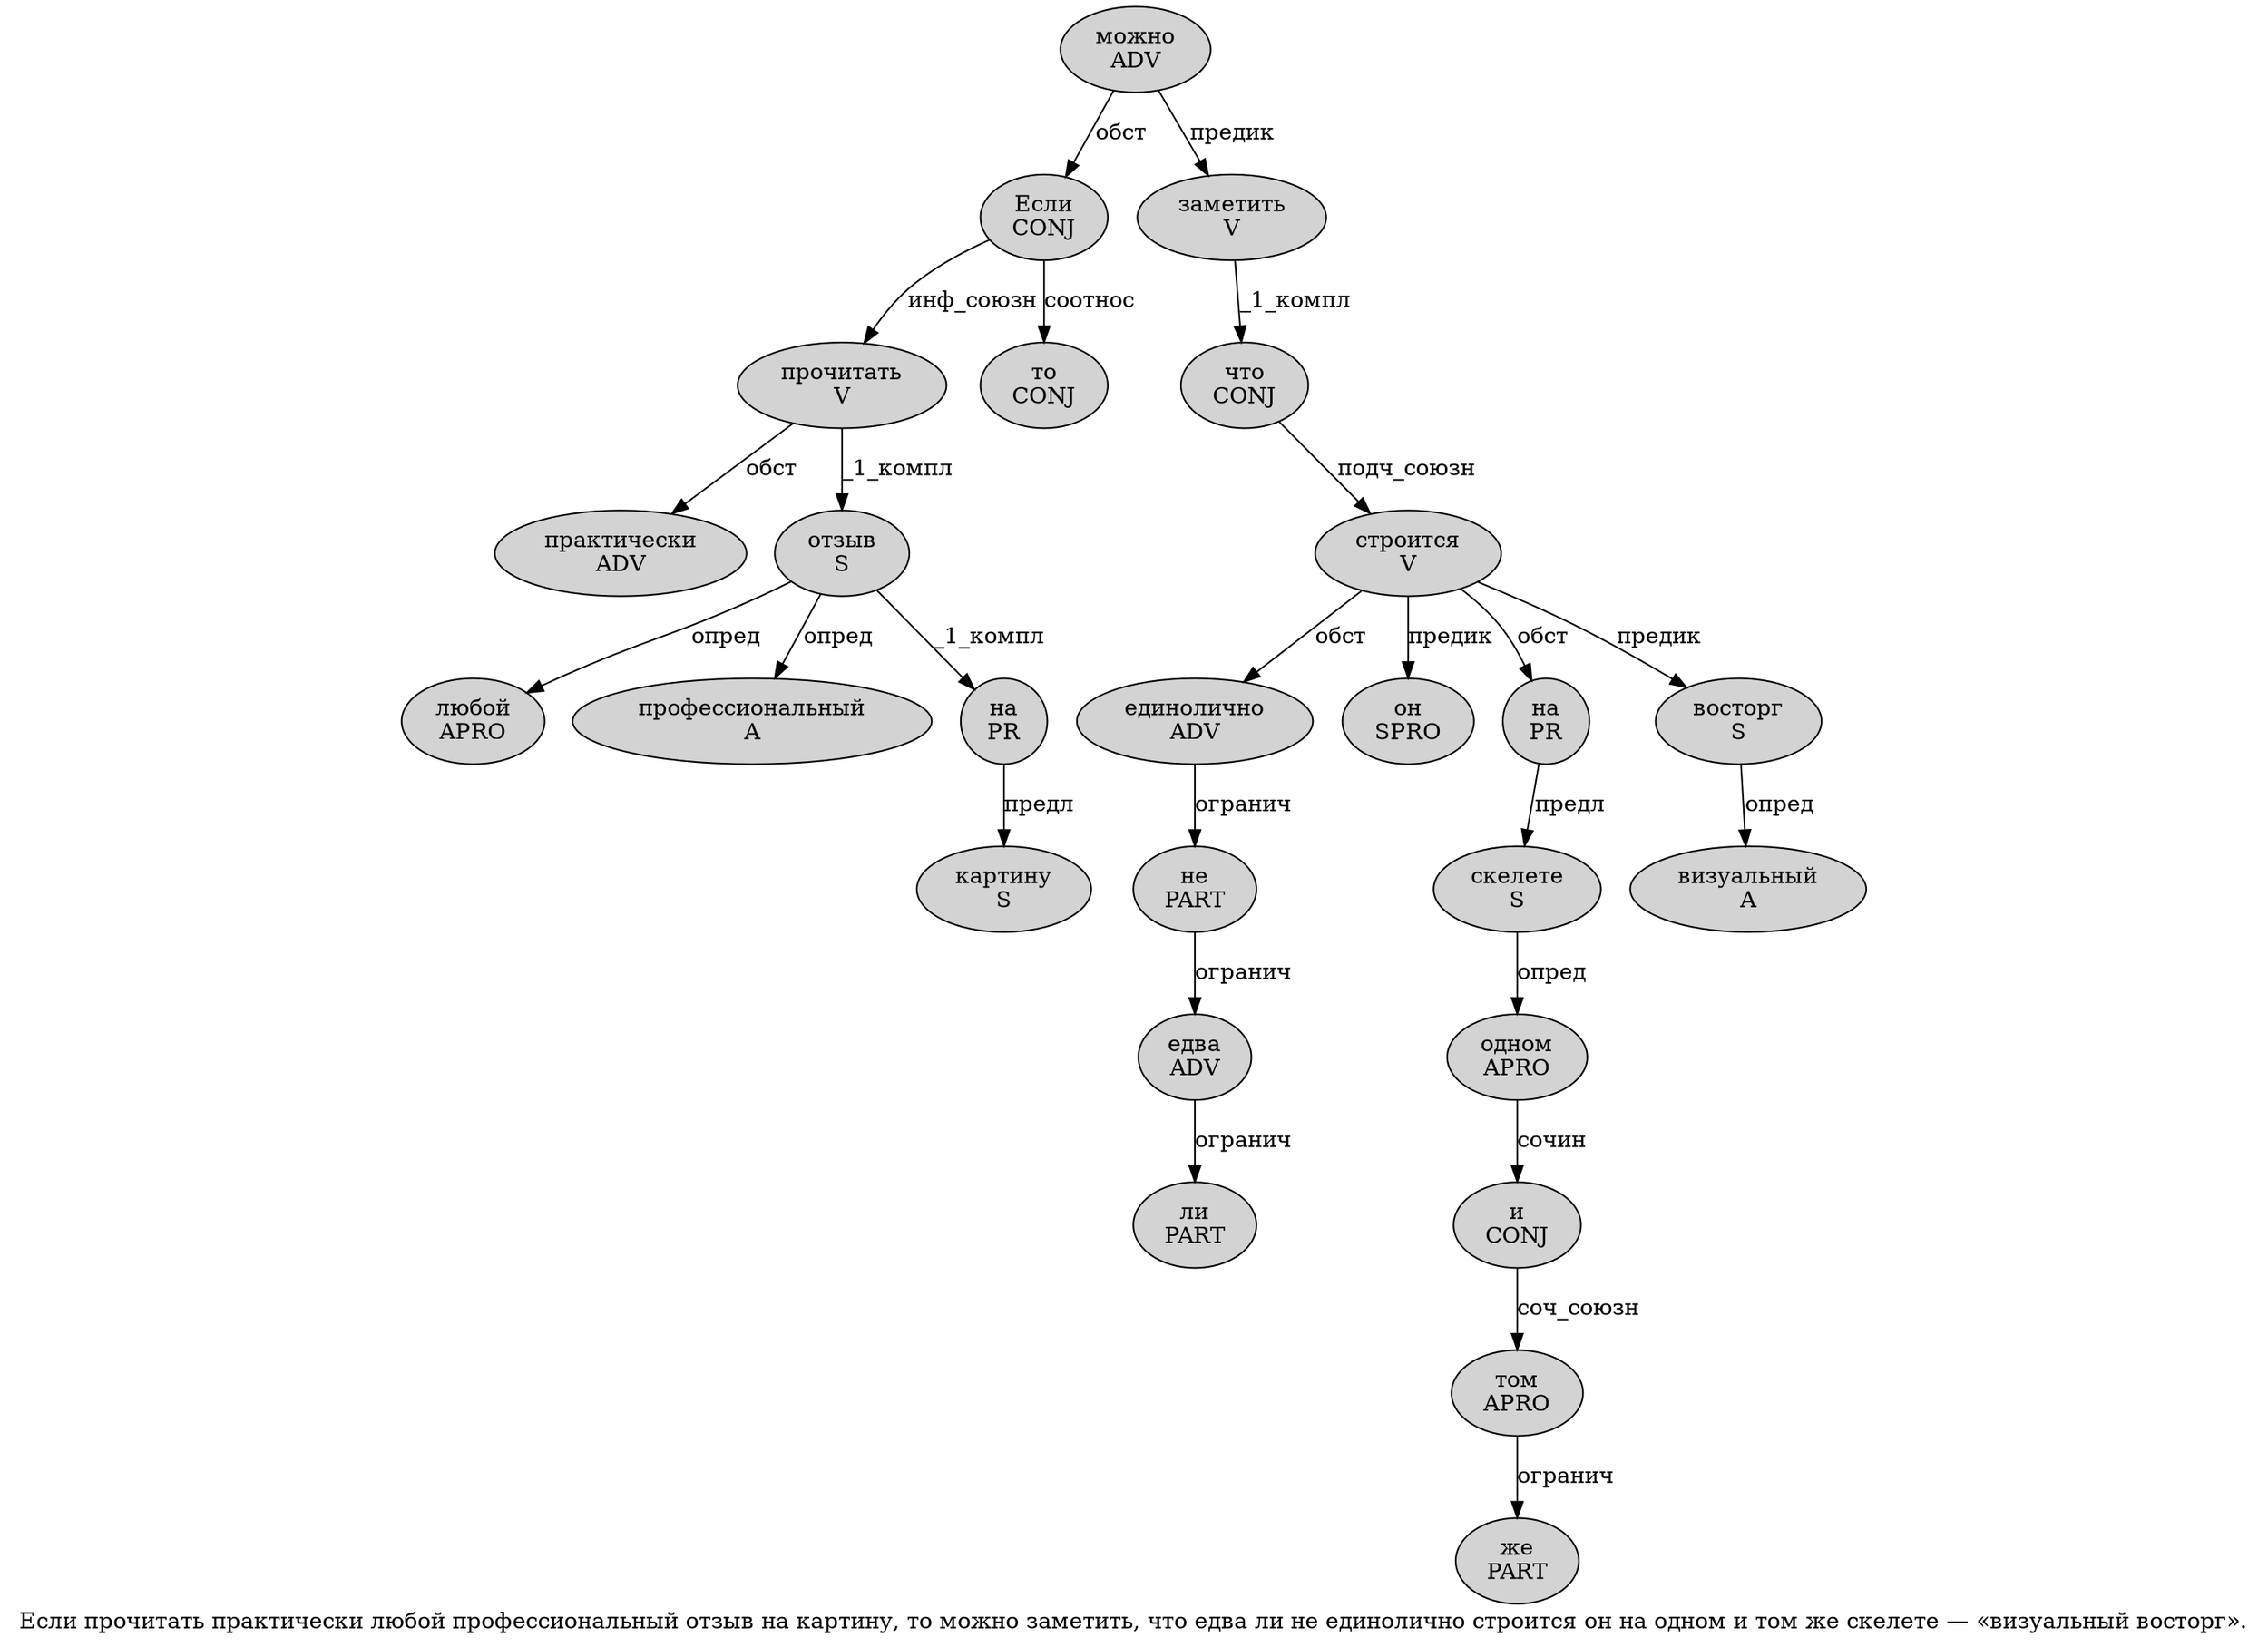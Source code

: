 digraph SENTENCE_2686 {
	graph [label="Если прочитать практически любой профессиональный отзыв на картину, то можно заметить, что едва ли не единолично строится он на одном и том же скелете — «визуальный восторг»."]
	node [style=filled]
		0 [label="Если
CONJ" color="" fillcolor=lightgray penwidth=1 shape=ellipse]
		1 [label="прочитать
V" color="" fillcolor=lightgray penwidth=1 shape=ellipse]
		2 [label="практически
ADV" color="" fillcolor=lightgray penwidth=1 shape=ellipse]
		3 [label="любой
APRO" color="" fillcolor=lightgray penwidth=1 shape=ellipse]
		4 [label="профессиональный
A" color="" fillcolor=lightgray penwidth=1 shape=ellipse]
		5 [label="отзыв
S" color="" fillcolor=lightgray penwidth=1 shape=ellipse]
		6 [label="на
PR" color="" fillcolor=lightgray penwidth=1 shape=ellipse]
		7 [label="картину
S" color="" fillcolor=lightgray penwidth=1 shape=ellipse]
		9 [label="то
CONJ" color="" fillcolor=lightgray penwidth=1 shape=ellipse]
		10 [label="можно
ADV" color="" fillcolor=lightgray penwidth=1 shape=ellipse]
		11 [label="заметить
V" color="" fillcolor=lightgray penwidth=1 shape=ellipse]
		13 [label="что
CONJ" color="" fillcolor=lightgray penwidth=1 shape=ellipse]
		14 [label="едва
ADV" color="" fillcolor=lightgray penwidth=1 shape=ellipse]
		15 [label="ли
PART" color="" fillcolor=lightgray penwidth=1 shape=ellipse]
		16 [label="не
PART" color="" fillcolor=lightgray penwidth=1 shape=ellipse]
		17 [label="единолично
ADV" color="" fillcolor=lightgray penwidth=1 shape=ellipse]
		18 [label="строится
V" color="" fillcolor=lightgray penwidth=1 shape=ellipse]
		19 [label="он
SPRO" color="" fillcolor=lightgray penwidth=1 shape=ellipse]
		20 [label="на
PR" color="" fillcolor=lightgray penwidth=1 shape=ellipse]
		21 [label="одном
APRO" color="" fillcolor=lightgray penwidth=1 shape=ellipse]
		22 [label="и
CONJ" color="" fillcolor=lightgray penwidth=1 shape=ellipse]
		23 [label="том
APRO" color="" fillcolor=lightgray penwidth=1 shape=ellipse]
		24 [label="же
PART" color="" fillcolor=lightgray penwidth=1 shape=ellipse]
		25 [label="скелете
S" color="" fillcolor=lightgray penwidth=1 shape=ellipse]
		28 [label="визуальный
A" color="" fillcolor=lightgray penwidth=1 shape=ellipse]
		29 [label="восторг
S" color="" fillcolor=lightgray penwidth=1 shape=ellipse]
			1 -> 2 [label="обст"]
			1 -> 5 [label="_1_компл"]
			17 -> 16 [label="огранич"]
			11 -> 13 [label="_1_компл"]
			16 -> 14 [label="огранич"]
			20 -> 25 [label="предл"]
			6 -> 7 [label="предл"]
			22 -> 23 [label="соч_союзн"]
			0 -> 1 [label="инф_союзн"]
			0 -> 9 [label="соотнос"]
			21 -> 22 [label="сочин"]
			23 -> 24 [label="огранич"]
			5 -> 3 [label="опред"]
			5 -> 4 [label="опред"]
			5 -> 6 [label="_1_компл"]
			13 -> 18 [label="подч_союзн"]
			25 -> 21 [label="опред"]
			10 -> 0 [label="обст"]
			10 -> 11 [label="предик"]
			18 -> 17 [label="обст"]
			18 -> 19 [label="предик"]
			18 -> 20 [label="обст"]
			18 -> 29 [label="предик"]
			14 -> 15 [label="огранич"]
			29 -> 28 [label="опред"]
}